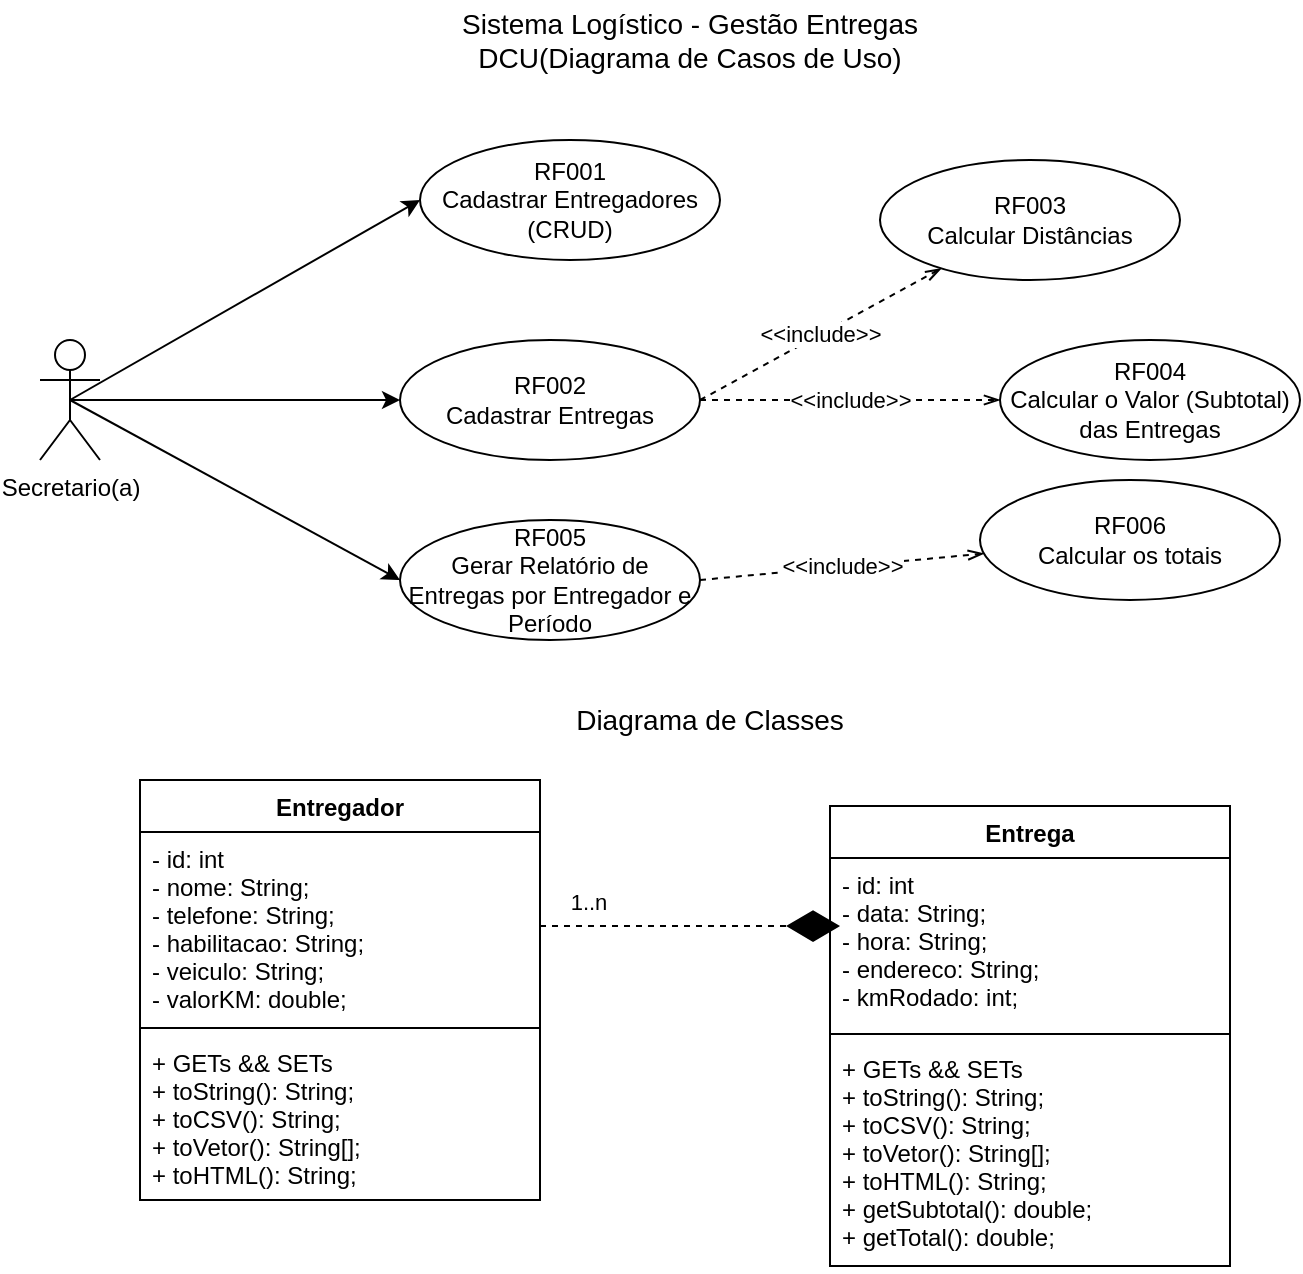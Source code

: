 <mxfile version="13.6.2" type="device"><diagram id="-wyfNzBwidKb3tj9VNqw" name="Page-1"><mxGraphModel dx="868" dy="401" grid="1" gridSize="10" guides="1" tooltips="1" connect="1" arrows="1" fold="1" page="1" pageScale="1" pageWidth="827" pageHeight="1169" math="0" shadow="0"><root><mxCell id="0"/><mxCell id="1" parent="0"/><mxCell id="A-8MN2A-HcA3-F9G5aid-10" style="rounded=0;orthogonalLoop=1;jettySize=auto;html=1;exitX=0.5;exitY=0.5;exitDx=0;exitDy=0;exitPerimeter=0;entryX=0;entryY=0.5;entryDx=0;entryDy=0;" edge="1" parent="1" source="A-8MN2A-HcA3-F9G5aid-1" target="A-8MN2A-HcA3-F9G5aid-3"><mxGeometry relative="1" as="geometry"/></mxCell><mxCell id="A-8MN2A-HcA3-F9G5aid-11" style="edgeStyle=none;rounded=0;orthogonalLoop=1;jettySize=auto;html=1;exitX=0.5;exitY=0.5;exitDx=0;exitDy=0;exitPerimeter=0;entryX=0;entryY=0.5;entryDx=0;entryDy=0;" edge="1" parent="1" source="A-8MN2A-HcA3-F9G5aid-1" target="A-8MN2A-HcA3-F9G5aid-2"><mxGeometry relative="1" as="geometry"/></mxCell><mxCell id="A-8MN2A-HcA3-F9G5aid-12" style="edgeStyle=none;rounded=0;orthogonalLoop=1;jettySize=auto;html=1;exitX=0.5;exitY=0.5;exitDx=0;exitDy=0;exitPerimeter=0;entryX=0;entryY=0.5;entryDx=0;entryDy=0;" edge="1" parent="1" source="A-8MN2A-HcA3-F9G5aid-1" target="A-8MN2A-HcA3-F9G5aid-6"><mxGeometry relative="1" as="geometry"/></mxCell><mxCell id="A-8MN2A-HcA3-F9G5aid-1" value="Secretario(a)" style="shape=umlActor;verticalLabelPosition=bottom;verticalAlign=top;html=1;outlineConnect=0;" vertex="1" parent="1"><mxGeometry x="100" y="260" width="30" height="60" as="geometry"/></mxCell><mxCell id="A-8MN2A-HcA3-F9G5aid-2" value="RF001&lt;br&gt;Cadastrar Entregadores&lt;br&gt;(CRUD)" style="ellipse;whiteSpace=wrap;html=1;" vertex="1" parent="1"><mxGeometry x="290" y="160" width="150" height="60" as="geometry"/></mxCell><mxCell id="A-8MN2A-HcA3-F9G5aid-13" value="&amp;lt;&amp;lt;include&amp;gt;&amp;gt;" style="edgeStyle=none;rounded=0;orthogonalLoop=1;jettySize=auto;html=1;dashed=1;endArrow=openThin;endFill=0;" edge="1" parent="1" target="A-8MN2A-HcA3-F9G5aid-4"><mxGeometry relative="1" as="geometry"><mxPoint x="430" y="290" as="sourcePoint"/></mxGeometry></mxCell><mxCell id="A-8MN2A-HcA3-F9G5aid-15" value="&amp;lt;&amp;lt;include&amp;gt;&amp;gt;" style="edgeStyle=none;rounded=0;orthogonalLoop=1;jettySize=auto;html=1;exitX=1;exitY=0.5;exitDx=0;exitDy=0;entryX=0;entryY=0.5;entryDx=0;entryDy=0;dashed=1;endArrow=openThin;endFill=0;" edge="1" parent="1" source="A-8MN2A-HcA3-F9G5aid-3" target="A-8MN2A-HcA3-F9G5aid-5"><mxGeometry relative="1" as="geometry"/></mxCell><mxCell id="A-8MN2A-HcA3-F9G5aid-3" value="RF002&lt;br&gt;Cadastrar Entregas" style="ellipse;whiteSpace=wrap;html=1;" vertex="1" parent="1"><mxGeometry x="280" y="260" width="150" height="60" as="geometry"/></mxCell><mxCell id="A-8MN2A-HcA3-F9G5aid-4" value="RF003&lt;br&gt;Calcular Distâncias" style="ellipse;whiteSpace=wrap;html=1;" vertex="1" parent="1"><mxGeometry x="520" y="170" width="150" height="60" as="geometry"/></mxCell><mxCell id="A-8MN2A-HcA3-F9G5aid-5" value="RF004&lt;br&gt;Calcular o Valor (Subtotal) das Entregas" style="ellipse;whiteSpace=wrap;html=1;" vertex="1" parent="1"><mxGeometry x="580" y="260" width="150" height="60" as="geometry"/></mxCell><mxCell id="A-8MN2A-HcA3-F9G5aid-17" value="&amp;lt;&amp;lt;include&amp;gt;&amp;gt;" style="edgeStyle=none;rounded=0;orthogonalLoop=1;jettySize=auto;html=1;exitX=1;exitY=0.5;exitDx=0;exitDy=0;dashed=1;endArrow=openThin;endFill=0;" edge="1" parent="1" source="A-8MN2A-HcA3-F9G5aid-6" target="A-8MN2A-HcA3-F9G5aid-7"><mxGeometry relative="1" as="geometry"/></mxCell><mxCell id="A-8MN2A-HcA3-F9G5aid-6" value="RF005&lt;br&gt;Gerar Relatório de Entregas por Entregador e Período" style="ellipse;whiteSpace=wrap;html=1;" vertex="1" parent="1"><mxGeometry x="280" y="350" width="150" height="60" as="geometry"/></mxCell><mxCell id="A-8MN2A-HcA3-F9G5aid-7" value="RF006&lt;br&gt;Calcular os totais" style="ellipse;whiteSpace=wrap;html=1;" vertex="1" parent="1"><mxGeometry x="570" y="330" width="150" height="60" as="geometry"/></mxCell><mxCell id="A-8MN2A-HcA3-F9G5aid-18" value="Sistema Logístico - Gestão Entregas&lt;br style=&quot;font-size: 14px&quot;&gt;DCU(Diagrama de Casos de Uso)" style="text;html=1;strokeColor=none;fillColor=none;align=center;verticalAlign=middle;whiteSpace=wrap;rounded=0;fontSize=14;" vertex="1" parent="1"><mxGeometry x="270" y="90" width="310" height="40" as="geometry"/></mxCell><mxCell id="A-8MN2A-HcA3-F9G5aid-19" value="Diagrama de Classes" style="text;html=1;strokeColor=none;fillColor=none;align=center;verticalAlign=middle;whiteSpace=wrap;rounded=0;fontSize=14;" vertex="1" parent="1"><mxGeometry x="280" y="430" width="310" height="40" as="geometry"/></mxCell><mxCell id="A-8MN2A-HcA3-F9G5aid-20" value="Entregador" style="swimlane;fontStyle=1;align=center;verticalAlign=top;childLayout=stackLayout;horizontal=1;startSize=26;horizontalStack=0;resizeParent=1;resizeParentMax=0;resizeLast=0;collapsible=1;marginBottom=0;" vertex="1" parent="1"><mxGeometry x="150" y="480" width="200" height="210" as="geometry"/></mxCell><mxCell id="A-8MN2A-HcA3-F9G5aid-21" value="- id: int&#10;- nome: String;&#10;- telefone: String;&#10;- habilitacao: String;&#10;- veiculo: String;&#10;- valorKM: double;&#10; " style="text;strokeColor=none;fillColor=none;align=left;verticalAlign=top;spacingLeft=4;spacingRight=4;overflow=hidden;rotatable=0;points=[[0,0.5],[1,0.5]];portConstraint=eastwest;" vertex="1" parent="A-8MN2A-HcA3-F9G5aid-20"><mxGeometry y="26" width="200" height="94" as="geometry"/></mxCell><mxCell id="A-8MN2A-HcA3-F9G5aid-22" value="" style="line;strokeWidth=1;fillColor=none;align=left;verticalAlign=middle;spacingTop=-1;spacingLeft=3;spacingRight=3;rotatable=0;labelPosition=right;points=[];portConstraint=eastwest;" vertex="1" parent="A-8MN2A-HcA3-F9G5aid-20"><mxGeometry y="120" width="200" height="8" as="geometry"/></mxCell><mxCell id="A-8MN2A-HcA3-F9G5aid-23" value="+ GETs &amp;&amp; SETs&#10;+ toString(): String;&#10;+ toCSV(): String;&#10;+ toVetor(): String[];&#10;+ toHTML(): String;" style="text;strokeColor=none;fillColor=none;align=left;verticalAlign=top;spacingLeft=4;spacingRight=4;overflow=hidden;rotatable=0;points=[[0,0.5],[1,0.5]];portConstraint=eastwest;" vertex="1" parent="A-8MN2A-HcA3-F9G5aid-20"><mxGeometry y="128" width="200" height="82" as="geometry"/></mxCell><mxCell id="A-8MN2A-HcA3-F9G5aid-28" value="" style="endArrow=diamondThin;endFill=1;endSize=24;html=1;dashed=1;exitX=1;exitY=0.5;exitDx=0;exitDy=0;entryX=0.025;entryY=0.405;entryDx=0;entryDy=0;entryPerimeter=0;" edge="1" parent="1" source="A-8MN2A-HcA3-F9G5aid-21" target="A-8MN2A-HcA3-F9G5aid-25"><mxGeometry width="160" relative="1" as="geometry"><mxPoint x="360" y="550" as="sourcePoint"/><mxPoint x="490" y="550" as="targetPoint"/></mxGeometry></mxCell><mxCell id="A-8MN2A-HcA3-F9G5aid-29" value="1..n" style="edgeLabel;html=1;align=center;verticalAlign=middle;resizable=0;points=[];" vertex="1" connectable="0" parent="A-8MN2A-HcA3-F9G5aid-28"><mxGeometry x="-0.272" y="-1" relative="1" as="geometry"><mxPoint x="-31.01" y="-12.91" as="offset"/></mxGeometry></mxCell><mxCell id="A-8MN2A-HcA3-F9G5aid-24" value="Entrega" style="swimlane;fontStyle=1;align=center;verticalAlign=top;childLayout=stackLayout;horizontal=1;startSize=26;horizontalStack=0;resizeParent=1;resizeParentMax=0;resizeLast=0;collapsible=1;marginBottom=0;" vertex="1" parent="1"><mxGeometry x="495" y="493" width="200" height="230" as="geometry"/></mxCell><mxCell id="A-8MN2A-HcA3-F9G5aid-25" value="- id: int&#10;- data: String;&#10;- hora: String;&#10;- endereco: String;&#10;- kmRodado: int;&#10; " style="text;strokeColor=none;fillColor=none;align=left;verticalAlign=top;spacingLeft=4;spacingRight=4;overflow=hidden;rotatable=0;points=[[0,0.5],[1,0.5]];portConstraint=eastwest;" vertex="1" parent="A-8MN2A-HcA3-F9G5aid-24"><mxGeometry y="26" width="200" height="84" as="geometry"/></mxCell><mxCell id="A-8MN2A-HcA3-F9G5aid-26" value="" style="line;strokeWidth=1;fillColor=none;align=left;verticalAlign=middle;spacingTop=-1;spacingLeft=3;spacingRight=3;rotatable=0;labelPosition=right;points=[];portConstraint=eastwest;" vertex="1" parent="A-8MN2A-HcA3-F9G5aid-24"><mxGeometry y="110" width="200" height="8" as="geometry"/></mxCell><mxCell id="A-8MN2A-HcA3-F9G5aid-27" value="+ GETs &amp;&amp; SETs&#10;+ toString(): String;&#10;+ toCSV(): String;&#10;+ toVetor(): String[];&#10;+ toHTML(): String;&#10;+ getSubtotal(): double;&#10;+ getTotal(): double;" style="text;strokeColor=none;fillColor=none;align=left;verticalAlign=top;spacingLeft=4;spacingRight=4;overflow=hidden;rotatable=0;points=[[0,0.5],[1,0.5]];portConstraint=eastwest;" vertex="1" parent="A-8MN2A-HcA3-F9G5aid-24"><mxGeometry y="118" width="200" height="112" as="geometry"/></mxCell></root></mxGraphModel></diagram></mxfile>